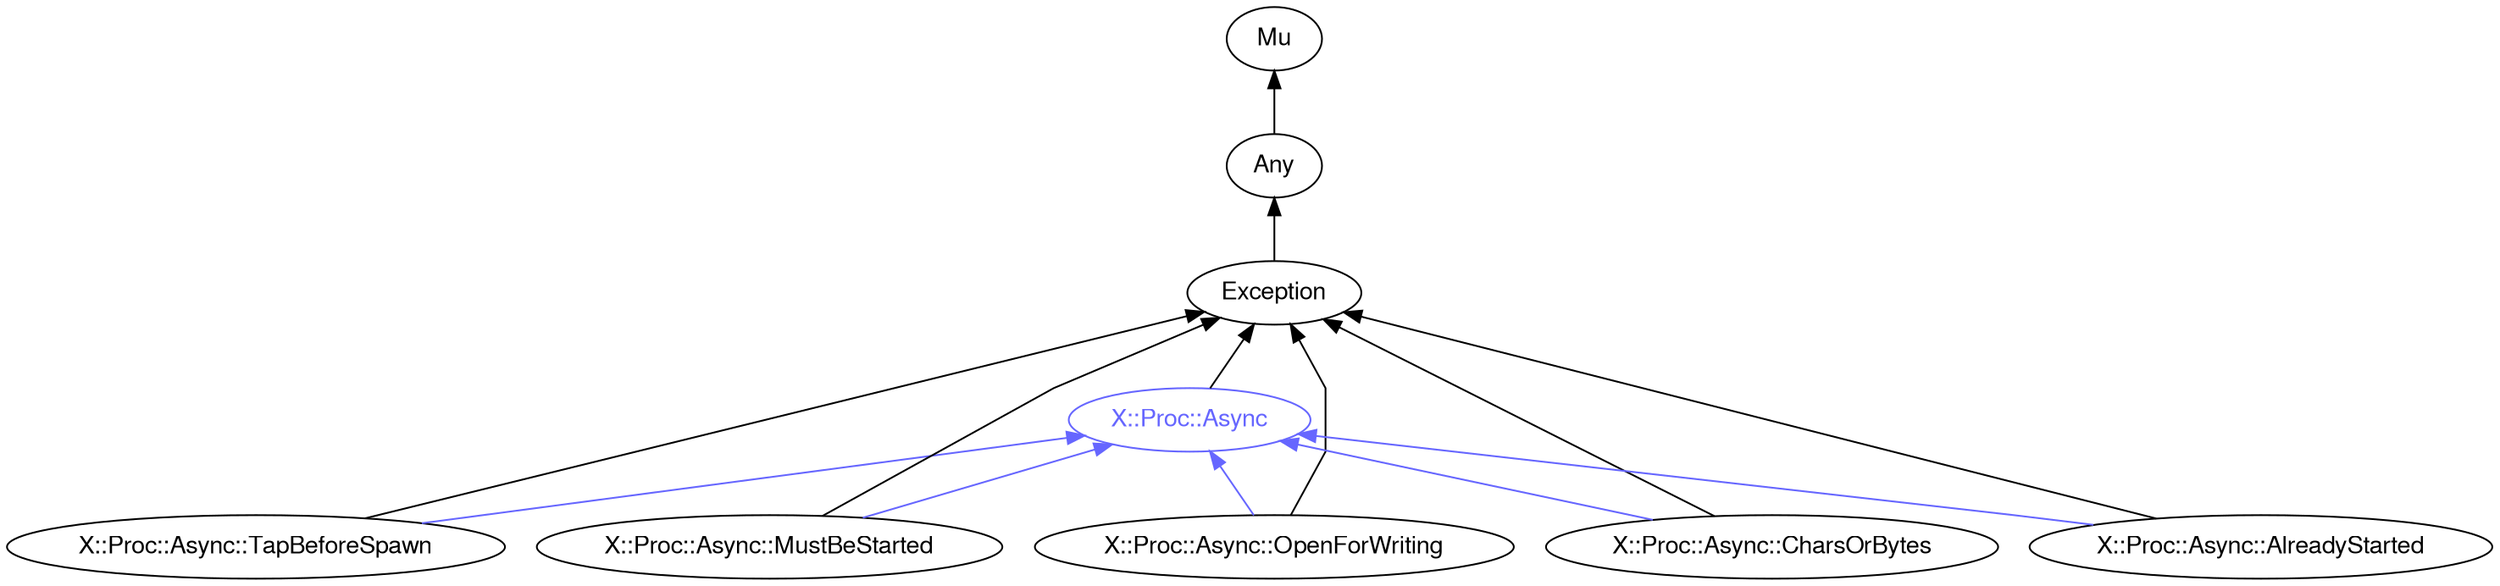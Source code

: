 digraph "perl6-type-graph" {
    rankdir=BT;
    splines=polyline;
    overlap=false; 
    // Types
    "X::Proc::Async" [color="#6666FF", fontcolor="#6666FF", href="/type/X::Proc::Async", fontname="FreeSans"];
    "Mu" [color="#000000", fontcolor="#000000", href="/type/Mu", fontname="FreeSans"];
    "Any" [color="#000000", fontcolor="#000000", href="/type/Any", fontname="FreeSans"];
    "Exception" [color="#000000", fontcolor="#000000", href="/type/Exception", fontname="FreeSans"];
    "X::Proc::Async::TapBeforeSpawn" [color="#000000", fontcolor="#000000", href="/type/X::Proc::Async::TapBeforeSpawn", fontname="FreeSans"];
    "X::Proc::Async::MustBeStarted" [color="#000000", fontcolor="#000000", href="/type/X::Proc::Async::MustBeStarted", fontname="FreeSans"];
    "X::Proc::Async::OpenForWriting" [color="#000000", fontcolor="#000000", href="/type/X::Proc::Async::OpenForWriting", fontname="FreeSans"];
    "X::Proc::Async::CharsOrBytes" [color="#000000", fontcolor="#000000", href="/type/X::Proc::Async::CharsOrBytes", fontname="FreeSans"];
    "X::Proc::Async::AlreadyStarted" [color="#000000", fontcolor="#000000", href="/type/X::Proc::Async::AlreadyStarted", fontname="FreeSans"];

    // Superclasses
    "X::Proc::Async" -> "Exception" [color="#000000"];
    "Any" -> "Mu" [color="#000000"];
    "Exception" -> "Any" [color="#000000"];
    "X::Proc::Async::TapBeforeSpawn" -> "Exception" [color="#000000"];
    "X::Proc::Async::MustBeStarted" -> "Exception" [color="#000000"];
    "X::Proc::Async::OpenForWriting" -> "Exception" [color="#000000"];
    "X::Proc::Async::CharsOrBytes" -> "Exception" [color="#000000"];
    "X::Proc::Async::AlreadyStarted" -> "Exception" [color="#000000"];

    // Roles
    "X::Proc::Async::TapBeforeSpawn" -> "X::Proc::Async" [color="#6666FF"];
    "X::Proc::Async::MustBeStarted" -> "X::Proc::Async" [color="#6666FF"];
    "X::Proc::Async::OpenForWriting" -> "X::Proc::Async" [color="#6666FF"];
    "X::Proc::Async::CharsOrBytes" -> "X::Proc::Async" [color="#6666FF"];
    "X::Proc::Async::AlreadyStarted" -> "X::Proc::Async" [color="#6666FF"];
}
